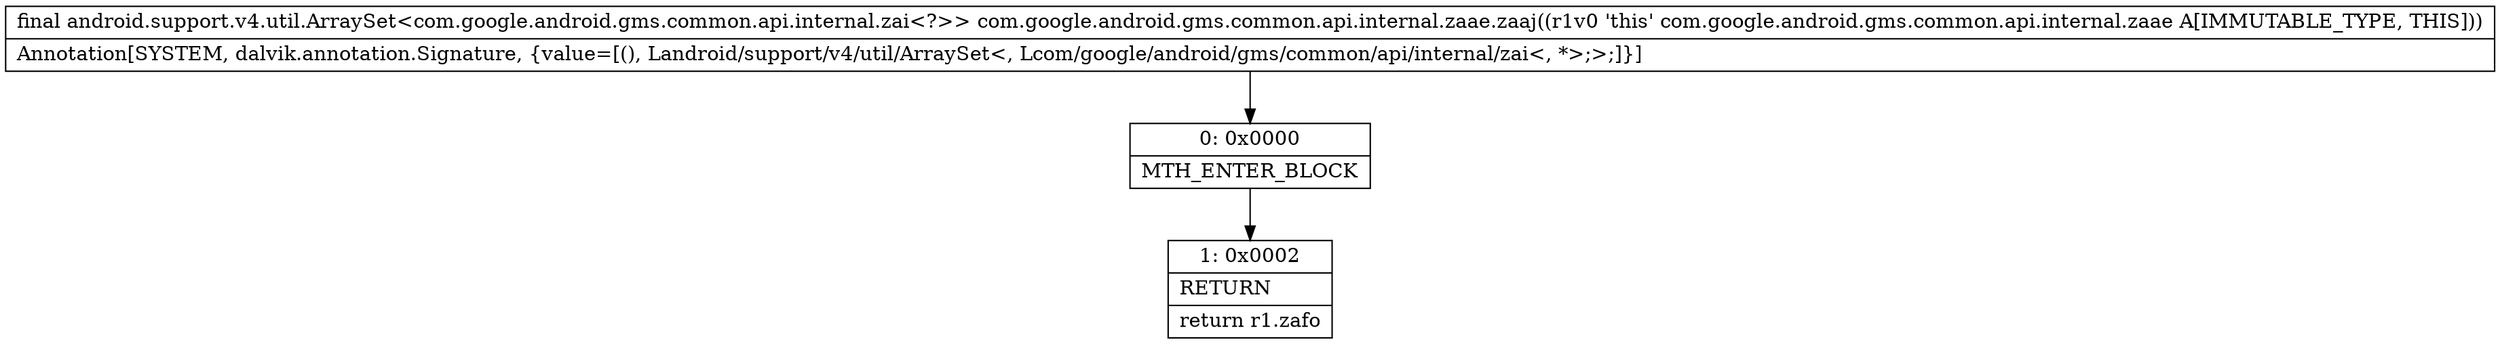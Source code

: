 digraph "CFG forcom.google.android.gms.common.api.internal.zaae.zaaj()Landroid\/support\/v4\/util\/ArraySet;" {
Node_0 [shape=record,label="{0\:\ 0x0000|MTH_ENTER_BLOCK\l}"];
Node_1 [shape=record,label="{1\:\ 0x0002|RETURN\l|return r1.zafo\l}"];
MethodNode[shape=record,label="{final android.support.v4.util.ArraySet\<com.google.android.gms.common.api.internal.zai\<?\>\> com.google.android.gms.common.api.internal.zaae.zaaj((r1v0 'this' com.google.android.gms.common.api.internal.zaae A[IMMUTABLE_TYPE, THIS]))  | Annotation[SYSTEM, dalvik.annotation.Signature, \{value=[(), Landroid\/support\/v4\/util\/ArraySet\<, Lcom\/google\/android\/gms\/common\/api\/internal\/zai\<, *\>;\>;]\}]\l}"];
MethodNode -> Node_0;
Node_0 -> Node_1;
}

